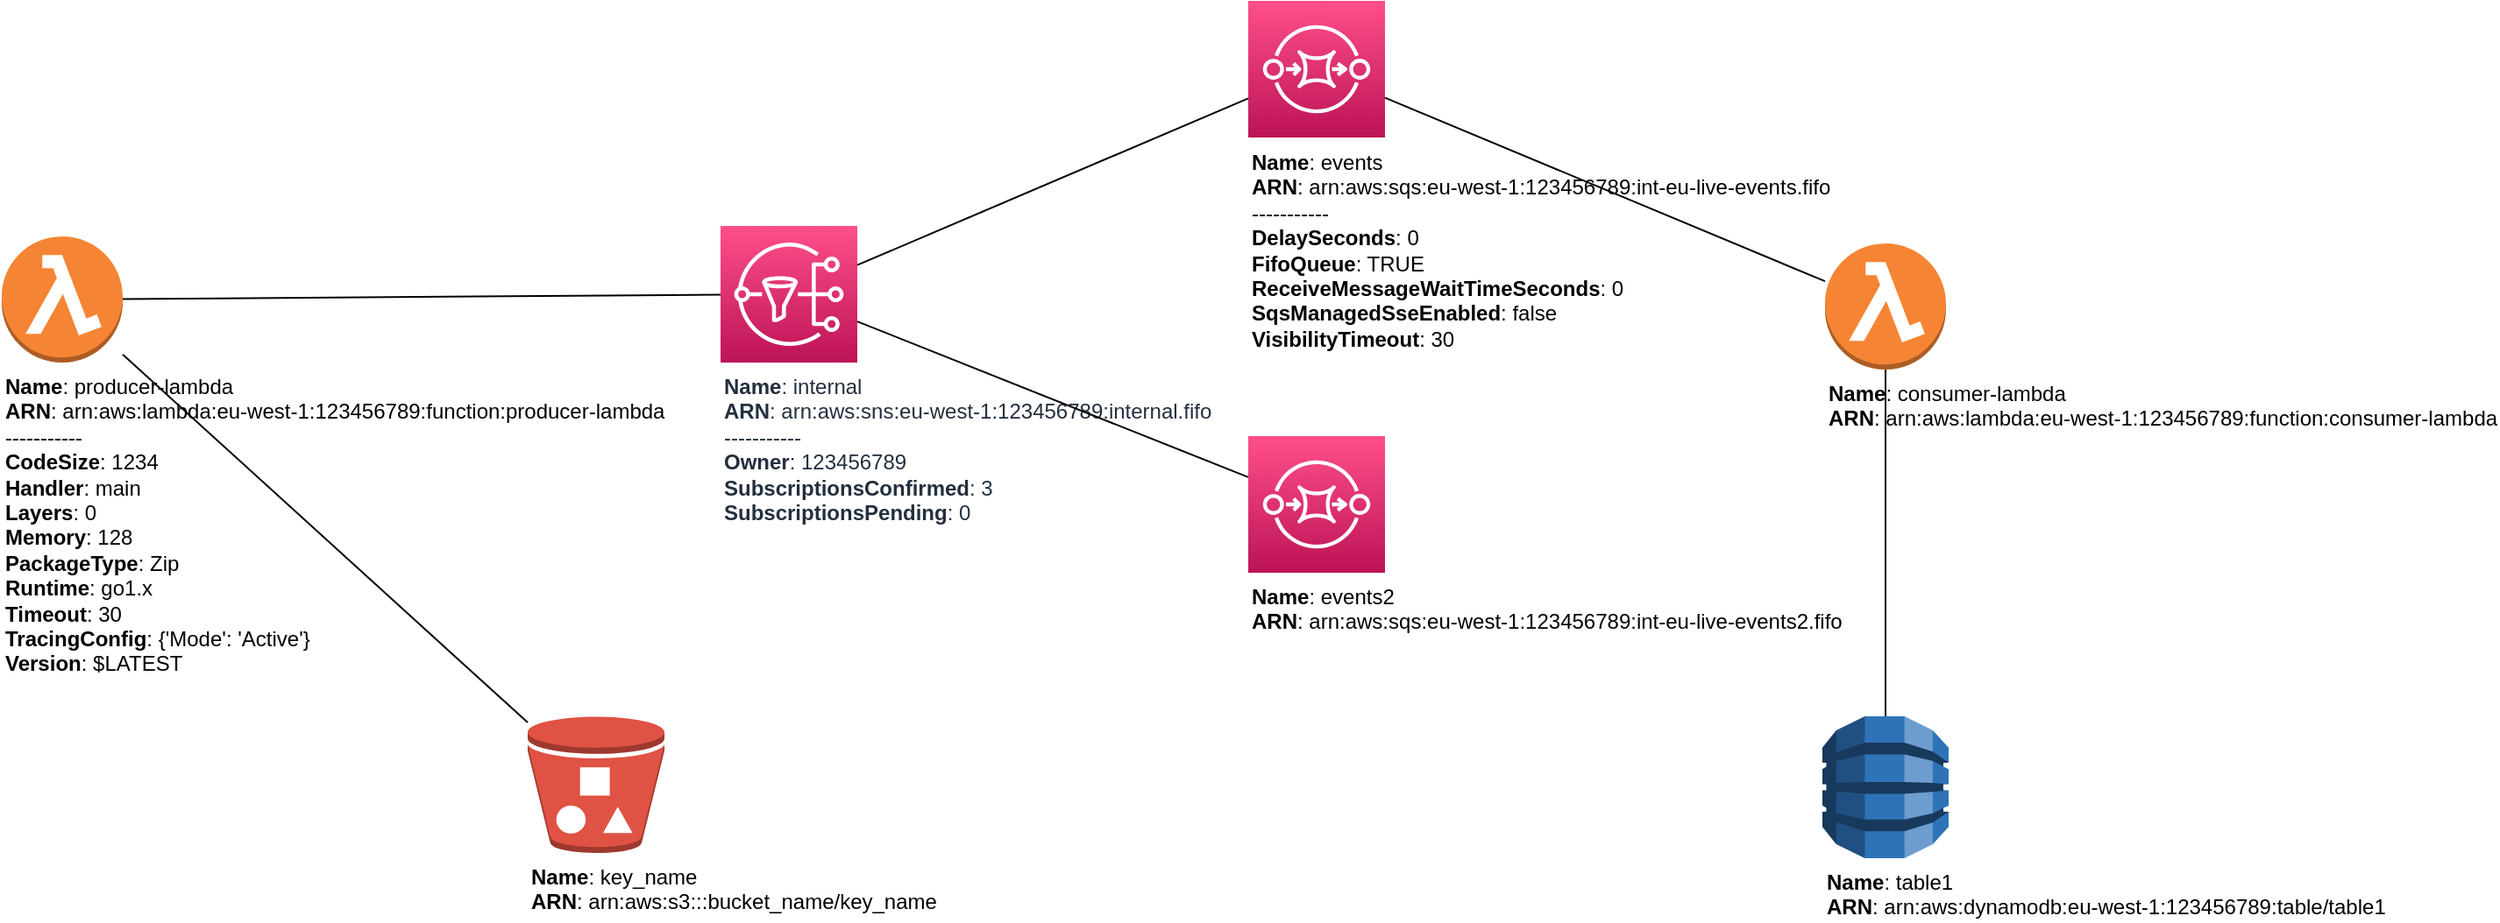 <mxfile version="20.5.3" type="embed"><diagram id="diagram_1" name="AWS components"><mxGraphModel dx="1207" dy="541" grid="1" gridSize="10" guides="1" tooltips="1" connect="1" arrows="1" fold="1" page="1" pageScale="1" pageWidth="850" pageHeight="1100" math="0" shadow="0"><root><mxCell id="0"/><mxCell id="1" parent="0"/><mxCell id="vertex:lambda_function:arn:aws:lambda:eu-west-1:123456789:function:producer-lambda" value="&lt;b&gt;Name&lt;/b&gt;: producer-lambda&lt;BR&gt;&lt;b&gt;ARN&lt;/b&gt;: arn:aws:lambda:eu-west-1:123456789:function:producer-lambda &lt;BR&gt;-----------&lt;BR&gt;&lt;b&gt;CodeSize&lt;/b&gt;: 1234&lt;BR&gt;&lt;b&gt;Handler&lt;/b&gt;: main&lt;BR&gt;&lt;b&gt;Layers&lt;/b&gt;: 0&lt;BR&gt;&lt;b&gt;Memory&lt;/b&gt;: 128&lt;BR&gt;&lt;b&gt;PackageType&lt;/b&gt;: Zip&lt;BR&gt;&lt;b&gt;Runtime&lt;/b&gt;: go1.x&lt;BR&gt;&lt;b&gt;Timeout&lt;/b&gt;: 30&lt;BR&gt;&lt;b&gt;TracingConfig&lt;/b&gt;: {'Mode': 'Active'}&lt;BR&gt;&lt;b&gt;Version&lt;/b&gt;: $LATEST" style="verticalLabelPosition=bottom;html=1;verticalAlign=top;aspect=fixed;align=left;pointerEvents=1;verticalLabelPosition=bottom;html=1;verticalAlign=top;aspect=fixed;align=left;pointerEvents=1;shape=mxgraph.aws3.lambda_function;prIcon=server;fillColor=#F58534;gradientColor=none;html=1;" parent="1" vertex="1"><mxGeometry x="50" y="146" width="69" height="72" as="geometry"/></mxCell><mxCell id="vertex:lambda_function:arn:aws:lambda:eu-west-1:123456789:function:consumer-lambda" value="&lt;b&gt;Name&lt;/b&gt;: consumer-lambda&lt;BR&gt;&lt;b&gt;ARN&lt;/b&gt;: arn:aws:lambda:eu-west-1:123456789:function:consumer-lambda " style="verticalLabelPosition=bottom;html=1;verticalAlign=top;aspect=fixed;align=left;pointerEvents=1;verticalLabelPosition=bottom;html=1;verticalAlign=top;aspect=fixed;align=left;pointerEvents=1;shape=mxgraph.aws3.lambda_function;prIcon=server;fillColor=#F58534;gradientColor=none;html=1;" parent="1" vertex="1"><mxGeometry x="1090" y="150" width="69" height="72" as="geometry"/></mxCell><mxCell id="vertex:dynamo:arn:aws:dynamodb:eu-west-1:123456789:table/table1" value="&lt;b&gt;Name&lt;/b&gt;: table1&lt;BR&gt;&lt;b&gt;ARN&lt;/b&gt;: arn:aws:dynamodb:eu-west-1:123456789:table/table1 " style="verticalLabelPosition=bottom;html=1;verticalAlign=top;aspect=fixed;align=left;pointerEvents=1;outlineConnect=0;dashed=0;verticalLabelPosition=bottom;verticalAlign=top;align=left;html=1;shape=mxgraph.aws3.dynamo_db;fillColor=#2E73B8;gradientColor=none;" parent="1" vertex="1"><mxGeometry x="1088.5" y="420" width="72" height="81" as="geometry"/></mxCell><mxCell id="vertex:sns:arn:aws:sns:eu-west-1:123456789:internal.fifo" value="&lt;b&gt;Name&lt;/b&gt;: internal&lt;BR&gt;&lt;b&gt;ARN&lt;/b&gt;: arn:aws:sns:eu-west-1:123456789:internal.fifo &lt;BR&gt;-----------&lt;BR&gt;&lt;b&gt;Owner&lt;/b&gt;: 123456789&lt;BR&gt;&lt;b&gt;SubscriptionsConfirmed&lt;/b&gt;: 3&lt;BR&gt;&lt;b&gt;SubscriptionsPending&lt;/b&gt;: 0" style="verticalLabelPosition=bottom;html=1;verticalAlign=top;aspect=fixed;align=left;pointerEvents=1;sketch=0;outlineConnect=0;fontColor=#232F3E;gradientColor=#FF4F8B;gradientDirection=north;fillColor=#BC1356;strokeColor=#ffffff;dashed=0;verticalLabelPosition=bottom;verticalAlign=top;align=left;html=1;fontSize=12;fontStyle=0;aspect=fixed;shape=mxgraph.aws4.resourceIcon;resIcon=mxgraph.aws4.sns;" parent="1" vertex="1"><mxGeometry x="460" y="140" width="78" height="78" as="geometry"/></mxCell><mxCell id="vertex:sqs:arn:aws:sqs:eu-west-1:123456789:int-eu-live-events.fifo" value="&lt;b&gt;Name&lt;/b&gt;: events&lt;BR&gt;&lt;b&gt;ARN&lt;/b&gt;: arn:aws:sqs:eu-west-1:123456789:int-eu-live-events.fifo &lt;BR&gt;-----------&lt;BR&gt;&lt;b&gt;DelaySeconds&lt;/b&gt;: 0&lt;BR&gt;&lt;b&gt;FifoQueue&lt;/b&gt;: TRUE&lt;BR&gt;&lt;b&gt;ReceiveMessageWaitTimeSeconds&lt;/b&gt;: 0&lt;BR&gt;&lt;b&gt;SqsManagedSseEnabled&lt;/b&gt;: false&lt;BR&gt;&lt;b&gt;VisibilityTimeout&lt;/b&gt;: 30" style="verticalLabelPosition=bottom;html=1;verticalAlign=top;aspect=fixed;align=left;pointerEvents=1;shape=mxgraph.aws4.resourceIcon;resIcon=mxgraph.aws4.sqs;fillColor=#F58534;gradientColor=#FF4F8B;gradientDirection=north;fillColor=#BC1356;strokeColor=#ffffff;dashed=0;verticalLabelPosition=bottom" parent="1" vertex="1"><mxGeometry x="761" y="11.5" width="78" height="78" as="geometry"/></mxCell><mxCell id="vertex:sqs:arn:aws:sqs:eu-west-1:123456789:int-eu-live-events2.fifo" value="&lt;b&gt;Name&lt;/b&gt;: events2&lt;BR&gt;&lt;b&gt;ARN&lt;/b&gt;: arn:aws:sqs:eu-west-1:123456789:int-eu-live-events2.fifo " style="verticalLabelPosition=bottom;html=1;verticalAlign=top;aspect=fixed;align=left;pointerEvents=1;shape=mxgraph.aws4.resourceIcon;resIcon=mxgraph.aws4.sqs;fillColor=#F58534;gradientColor=#FF4F8B;gradientDirection=north;fillColor=#BC1356;strokeColor=#ffffff;dashed=0;verticalLabelPosition=bottom" parent="1" vertex="1"><mxGeometry x="761" y="260" width="78" height="78" as="geometry"/></mxCell><mxCell id="vertex:s3:arn:aws:s3:::bucket_name/key_name" value="&lt;b&gt;Name&lt;/b&gt;: key_name&lt;BR&gt;&lt;b&gt;ARN&lt;/b&gt;: arn:aws:s3:::bucket_name/key_name " style="verticalLabelPosition=bottom;html=1;verticalAlign=top;aspect=fixed;align=left;pointerEvents=1;outlineConnect=0;dashed=0;verticalLabelPosition=bottom;verticalAlign=top;align=left;html=1;shape=mxgraph.aws3.bucket_with_objects;fillColor=#E05243;gradientColor=none;" parent="1" vertex="1"><mxGeometry x="350" y="420" width="78" height="78" as="geometry"/></mxCell><mxCell id="edge:lambda_function:arn:aws:lambda:eu-west-1:123456789:function:producer-lambda:to:sns:arn:aws:sns:eu-west-1:123456789:internal.fifo" style="endFill=0;endArrow=none;endArrow=none;" parent="1" source="vertex:lambda_function:arn:aws:lambda:eu-west-1:123456789:function:producer-lambda" target="vertex:sns:arn:aws:sns:eu-west-1:123456789:internal.fifo" edge="2"><mxGeometry as="geometry"/></mxCell><mxCell id="edge:lambda_function:arn:aws:lambda:eu-west-1:123456789:function:producer-lambda:to:s3:arn:aws:s3:::bucket_name/key_name" style="endFill=0;endArrow=none;endArrow=none;" parent="1" source="vertex:lambda_function:arn:aws:lambda:eu-west-1:123456789:function:producer-lambda" target="vertex:s3:arn:aws:s3:::bucket_name/key_name" edge="2"><mxGeometry as="geometry"/></mxCell><mxCell id="edge:sns:arn:aws:sns:eu-west-1:123456789:internal.fifo:to:sqs:arn:aws:sqs:eu-west-1:123456789:int-eu-live-events.fifo" style="endFill=0;endArrow=none;endArrow=none;" parent="1" source="vertex:sns:arn:aws:sns:eu-west-1:123456789:internal.fifo" target="vertex:sqs:arn:aws:sqs:eu-west-1:123456789:int-eu-live-events.fifo" edge="2"><mxGeometry as="geometry"/></mxCell><mxCell id="edge:sns:arn:aws:sns:eu-west-1:123456789:internal.fifo:to:sqs:arn:aws:sqs:eu-west-1:123456789:int-eu-live-events2.fifo" style="endFill=0;endArrow=none;endArrow=none;" parent="1" source="vertex:sns:arn:aws:sns:eu-west-1:123456789:internal.fifo" target="vertex:sqs:arn:aws:sqs:eu-west-1:123456789:int-eu-live-events2.fifo" edge="2"><mxGeometry as="geometry"/></mxCell><mxCell id="edge:sqs:arn:aws:sqs:eu-west-1:123456789:int-eu-live-events.fifo:to:lambda_function:arn:aws:lambda:eu-west-1:123456789:function:consumer-lambda" style="endFill=0;endArrow=none;endArrow=none;" parent="1" source="vertex:sqs:arn:aws:sqs:eu-west-1:123456789:int-eu-live-events.fifo" target="vertex:lambda_function:arn:aws:lambda:eu-west-1:123456789:function:consumer-lambda" edge="2"><mxGeometry as="geometry"/></mxCell><mxCell id="edge:lambda_function:arn:aws:lambda:eu-west-1:123456789:function:consumer-lambda:to:dynamo:arn:aws:dynamodb:eu-west-1:123456789:table/table1" style="endFill=0;endArrow=none;endArrow=none;" parent="1" source="vertex:lambda_function:arn:aws:lambda:eu-west-1:123456789:function:consumer-lambda" target="vertex:dynamo:arn:aws:dynamodb:eu-west-1:123456789:table/table1" edge="2"><mxGeometry as="geometry"/></mxCell></root></mxGraphModel></diagram></mxfile>